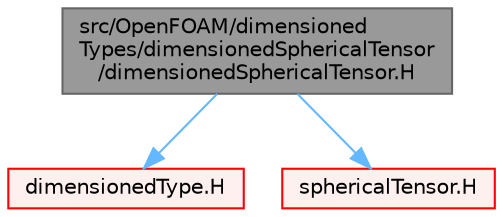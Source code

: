 digraph "src/OpenFOAM/dimensionedTypes/dimensionedSphericalTensor/dimensionedSphericalTensor.H"
{
 // LATEX_PDF_SIZE
  bgcolor="transparent";
  edge [fontname=Helvetica,fontsize=10,labelfontname=Helvetica,labelfontsize=10];
  node [fontname=Helvetica,fontsize=10,shape=box,height=0.2,width=0.4];
  Node1 [id="Node000001",label="src/OpenFOAM/dimensioned\lTypes/dimensionedSphericalTensor\l/dimensionedSphericalTensor.H",height=0.2,width=0.4,color="gray40", fillcolor="grey60", style="filled", fontcolor="black",tooltip=" "];
  Node1 -> Node2 [id="edge1_Node000001_Node000002",color="steelblue1",style="solid",tooltip=" "];
  Node2 [id="Node000002",label="dimensionedType.H",height=0.2,width=0.4,color="red", fillcolor="#FFF0F0", style="filled",URL="$dimensionedType_8H.html",tooltip=" "];
  Node1 -> Node196 [id="edge2_Node000001_Node000196",color="steelblue1",style="solid",tooltip=" "];
  Node196 [id="Node000196",label="sphericalTensor.H",height=0.2,width=0.4,color="red", fillcolor="#FFF0F0", style="filled",URL="$sphericalTensor_8H.html",tooltip=" "];
}
